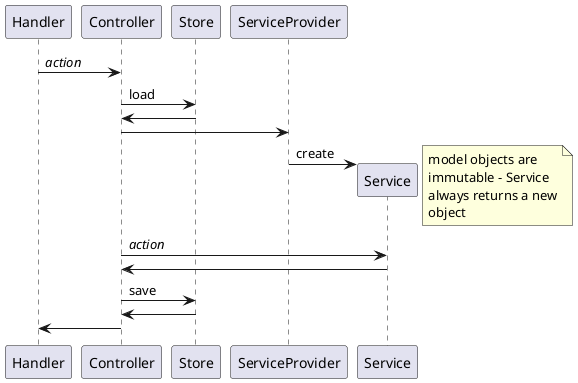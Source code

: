 @startuml
Handler -> Controller: //action//
Controller -> Store: load
Store -> Controller
Controller -> ServiceProvider
create Service
ServiceProvider -> Service: create
note right
  model objects are
  immutable - Service
  always returns a new
  object
end note
Controller -> Service: //action//
Service -> Controller:
Controller -> Store: save
Store -> Controller
Controller -> Handler
@enduml
